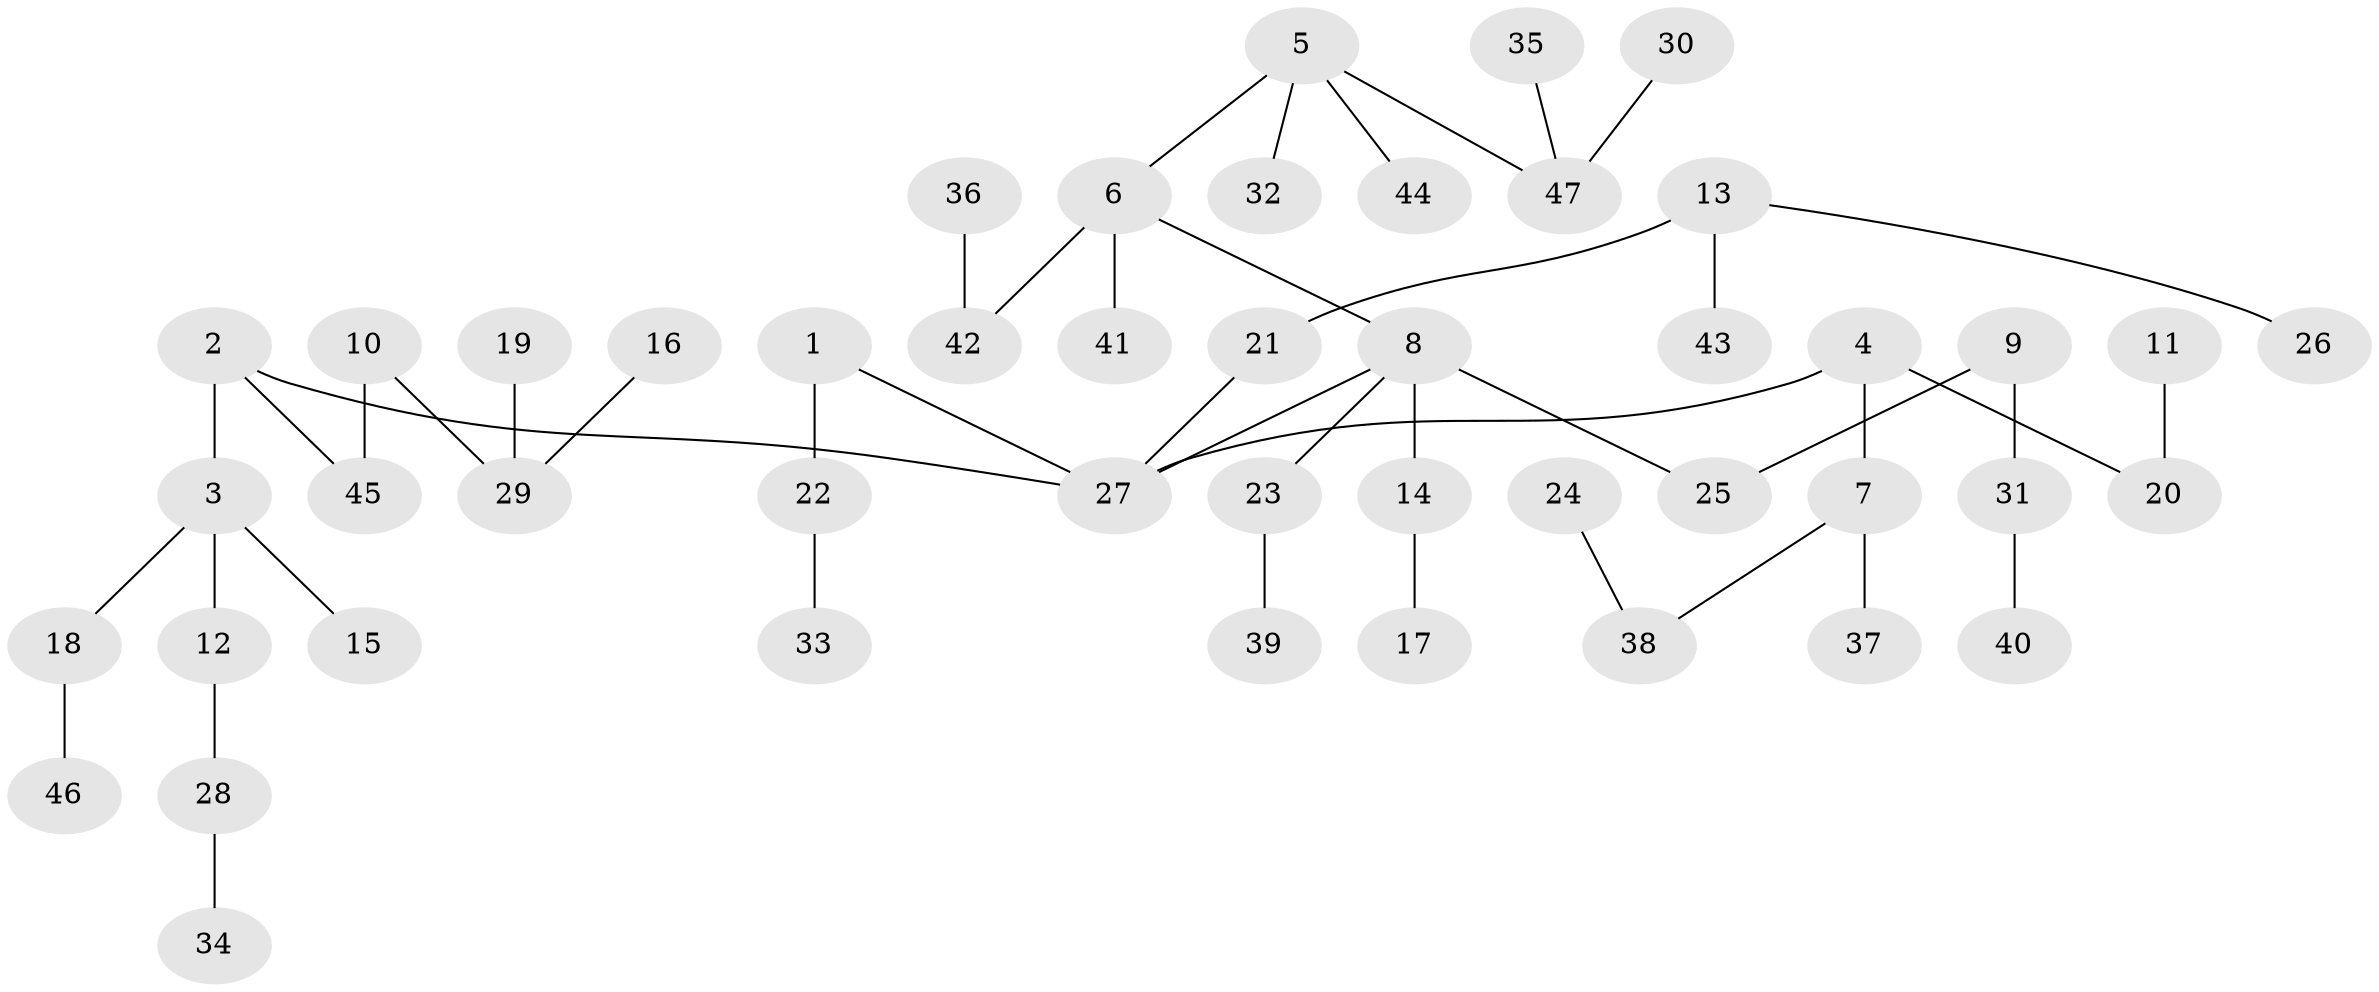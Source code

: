 // original degree distribution, {4: 0.0967741935483871, 6: 0.010752688172043012, 3: 0.11827956989247312, 2: 0.3548387096774194, 1: 0.40860215053763443, 5: 0.010752688172043012}
// Generated by graph-tools (version 1.1) at 2025/02/03/09/25 03:02:19]
// undirected, 47 vertices, 46 edges
graph export_dot {
graph [start="1"]
  node [color=gray90,style=filled];
  1;
  2;
  3;
  4;
  5;
  6;
  7;
  8;
  9;
  10;
  11;
  12;
  13;
  14;
  15;
  16;
  17;
  18;
  19;
  20;
  21;
  22;
  23;
  24;
  25;
  26;
  27;
  28;
  29;
  30;
  31;
  32;
  33;
  34;
  35;
  36;
  37;
  38;
  39;
  40;
  41;
  42;
  43;
  44;
  45;
  46;
  47;
  1 -- 22 [weight=1.0];
  1 -- 27 [weight=1.0];
  2 -- 3 [weight=1.0];
  2 -- 27 [weight=1.0];
  2 -- 45 [weight=1.0];
  3 -- 12 [weight=1.0];
  3 -- 15 [weight=1.0];
  3 -- 18 [weight=1.0];
  4 -- 7 [weight=1.0];
  4 -- 20 [weight=1.0];
  4 -- 27 [weight=1.0];
  5 -- 6 [weight=1.0];
  5 -- 32 [weight=1.0];
  5 -- 44 [weight=1.0];
  5 -- 47 [weight=1.0];
  6 -- 8 [weight=1.0];
  6 -- 41 [weight=1.0];
  6 -- 42 [weight=1.0];
  7 -- 37 [weight=1.0];
  7 -- 38 [weight=1.0];
  8 -- 14 [weight=1.0];
  8 -- 23 [weight=1.0];
  8 -- 25 [weight=1.0];
  8 -- 27 [weight=1.0];
  9 -- 25 [weight=1.0];
  9 -- 31 [weight=1.0];
  10 -- 29 [weight=1.0];
  10 -- 45 [weight=1.0];
  11 -- 20 [weight=1.0];
  12 -- 28 [weight=1.0];
  13 -- 21 [weight=1.0];
  13 -- 26 [weight=1.0];
  13 -- 43 [weight=1.0];
  14 -- 17 [weight=1.0];
  16 -- 29 [weight=1.0];
  18 -- 46 [weight=1.0];
  19 -- 29 [weight=1.0];
  21 -- 27 [weight=1.0];
  22 -- 33 [weight=1.0];
  23 -- 39 [weight=1.0];
  24 -- 38 [weight=1.0];
  28 -- 34 [weight=1.0];
  30 -- 47 [weight=1.0];
  31 -- 40 [weight=1.0];
  35 -- 47 [weight=1.0];
  36 -- 42 [weight=1.0];
}
